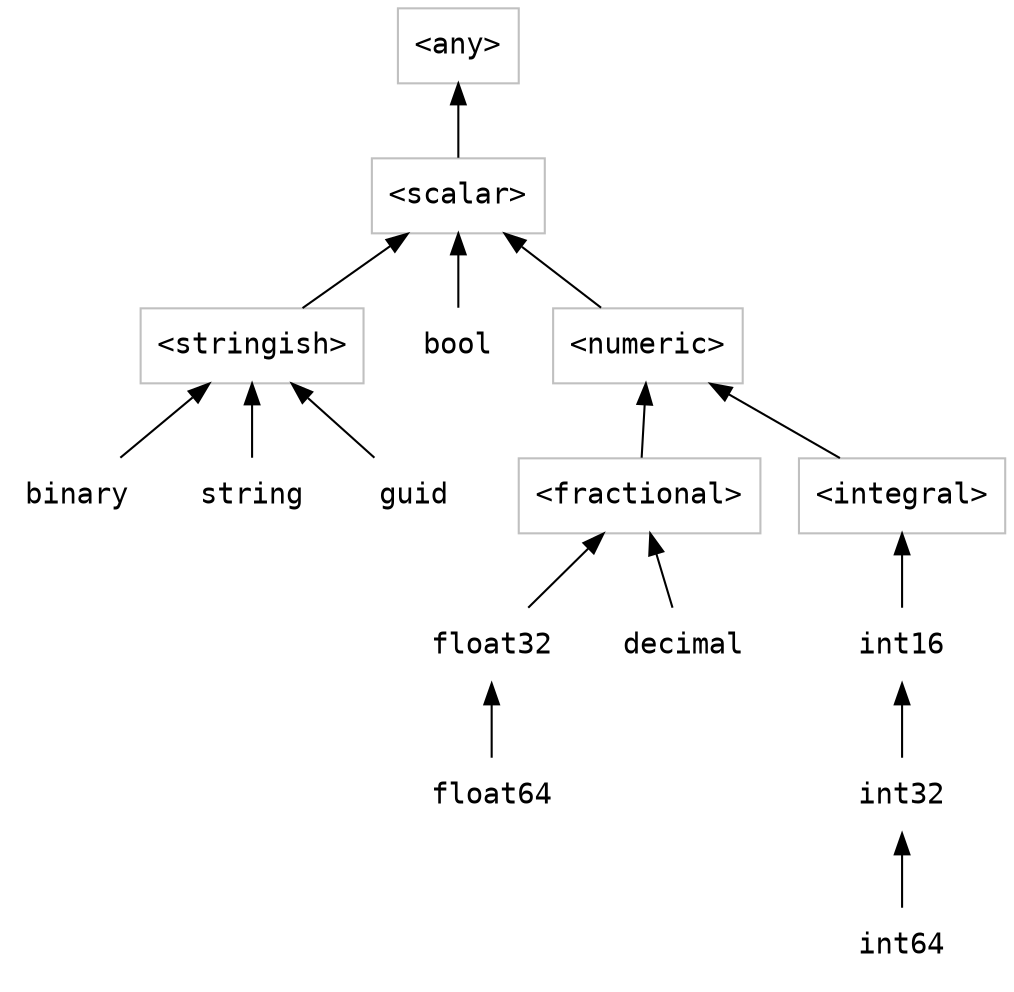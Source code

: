 // dot -Tsvg -O TypeHierarchy.gv
digraph "Type Hierarchy" {
  rankdir=BT
  node[color=none,shape=rectangle,fontname=Consolas]

  integral[label="<integral>",color=gray]
  fractional[label="<fractional>",color=gray]
  numeric[label="<numeric>",color=gray]
  stringish[label="<stringish>",color=gray]
  scalar[label="<scalar>",color=gray]
  any[label="<any>",color=gray]

  int16 -> integral
  int32 -> int16
  int64 -> int32
  bool -> scalar
  float32 -> fractional
  float64 -> float32
  decimal -> fractional
  binary -> stringish
  string -> stringish
  guid -> stringish
  stringish -> scalar
  fractional -> numeric
  integral -> numeric
  numeric -> scalar
  scalar -> any
}